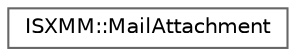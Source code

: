 digraph "Graphical Class Hierarchy"
{
 // LATEX_PDF_SIZE
  bgcolor="transparent";
  edge [fontname=Helvetica,fontsize=10,labelfontname=Helvetica,labelfontsize=10];
  node [fontname=Helvetica,fontsize=10,shape=box,height=0.2,width=0.4];
  rankdir="LR";
  Node0 [id="Node000000",label="ISXMM::MailAttachment",height=0.2,width=0.4,color="grey40", fillcolor="white", style="filled",URL="$classISXMM_1_1MailAttachment.html",tooltip=" "];
}
